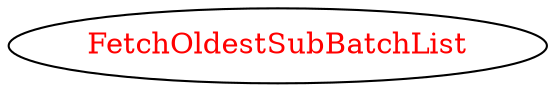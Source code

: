 digraph dependencyGraph {
 concentrate=true;
 ranksep="2.0";
 rankdir="LR"; 
 splines="ortho";
"FetchOldestSubBatchList" [fontcolor="red"];
}